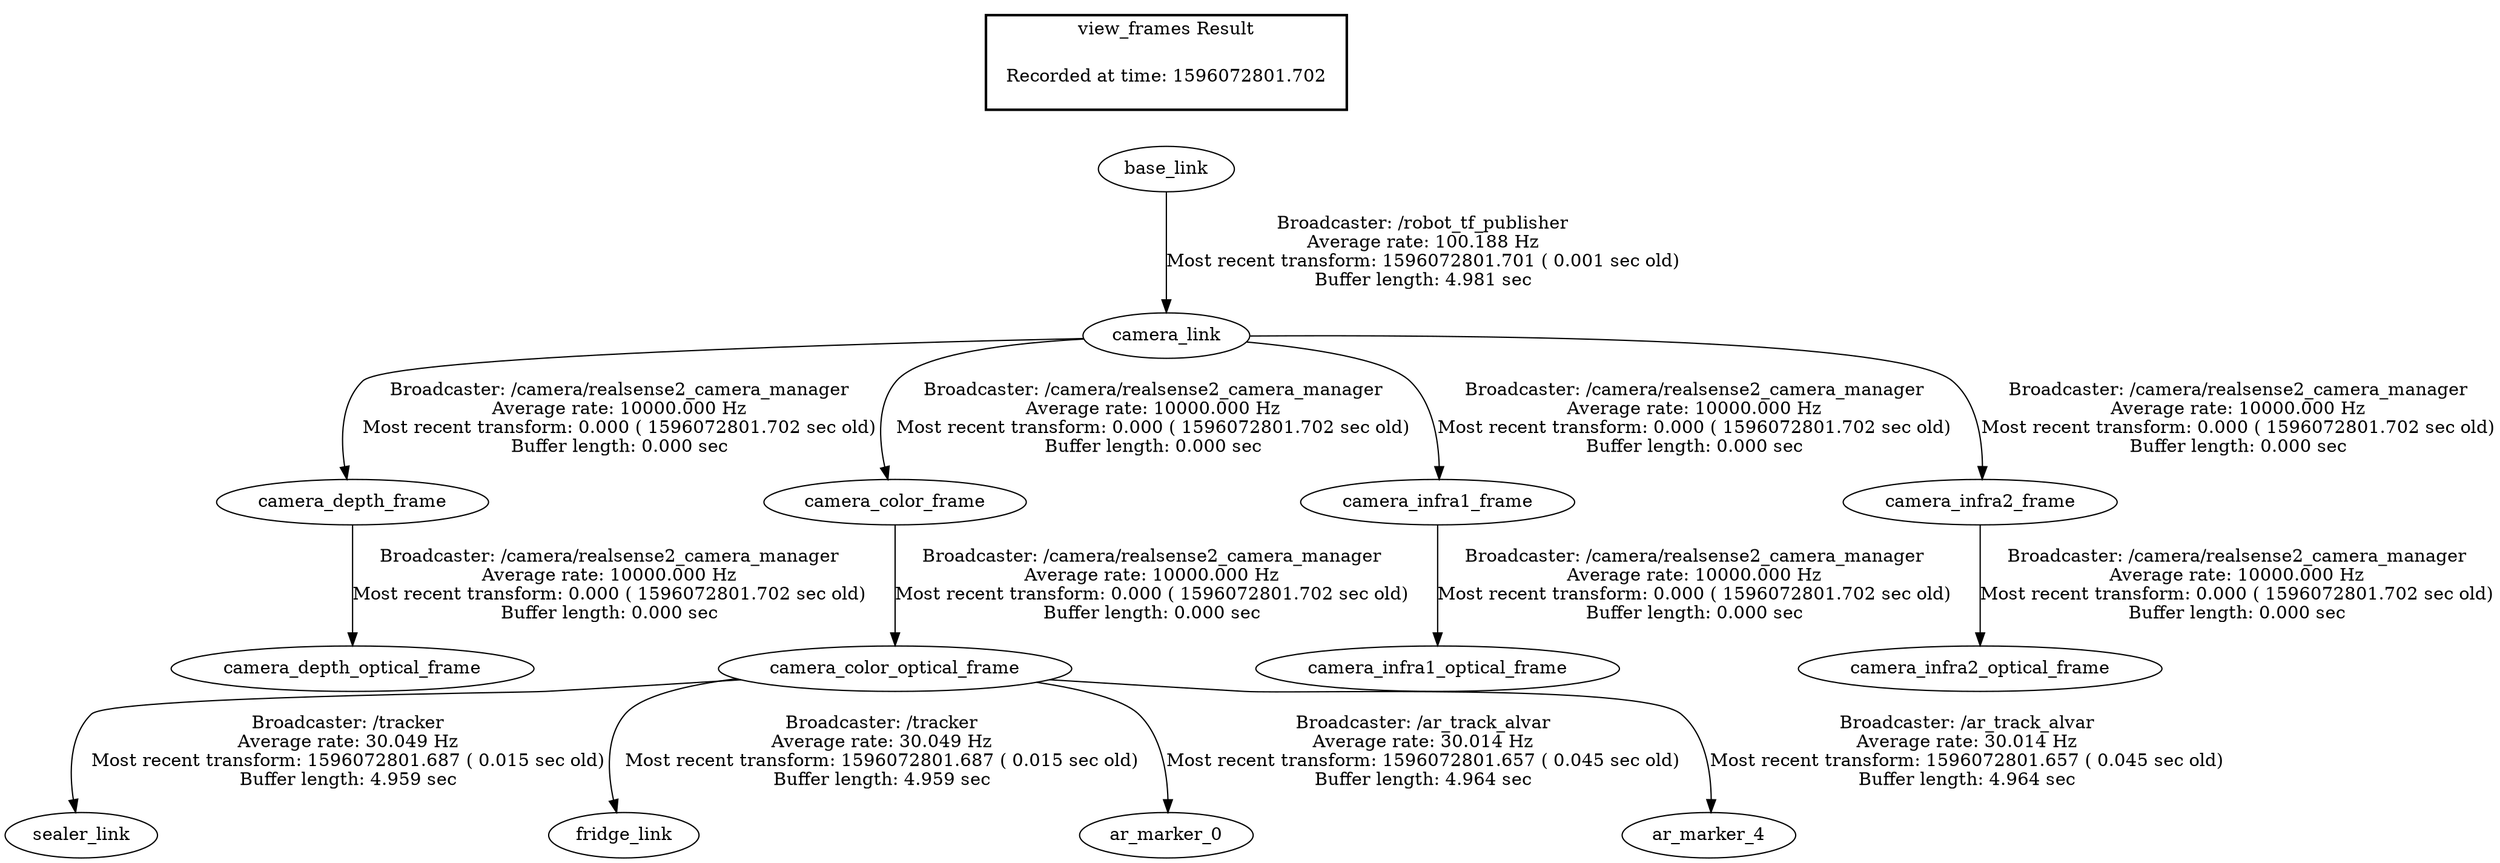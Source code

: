 digraph G {
"camera_link" -> "camera_depth_frame"[label="Broadcaster: /camera/realsense2_camera_manager\nAverage rate: 10000.000 Hz\nMost recent transform: 0.000 ( 1596072801.702 sec old)\nBuffer length: 0.000 sec\n"];
"base_link" -> "camera_link"[label="Broadcaster: /robot_tf_publisher\nAverage rate: 100.188 Hz\nMost recent transform: 1596072801.701 ( 0.001 sec old)\nBuffer length: 4.981 sec\n"];
"camera_depth_frame" -> "camera_depth_optical_frame"[label="Broadcaster: /camera/realsense2_camera_manager\nAverage rate: 10000.000 Hz\nMost recent transform: 0.000 ( 1596072801.702 sec old)\nBuffer length: 0.000 sec\n"];
"camera_link" -> "camera_color_frame"[label="Broadcaster: /camera/realsense2_camera_manager\nAverage rate: 10000.000 Hz\nMost recent transform: 0.000 ( 1596072801.702 sec old)\nBuffer length: 0.000 sec\n"];
"camera_color_frame" -> "camera_color_optical_frame"[label="Broadcaster: /camera/realsense2_camera_manager\nAverage rate: 10000.000 Hz\nMost recent transform: 0.000 ( 1596072801.702 sec old)\nBuffer length: 0.000 sec\n"];
"camera_link" -> "camera_infra1_frame"[label="Broadcaster: /camera/realsense2_camera_manager\nAverage rate: 10000.000 Hz\nMost recent transform: 0.000 ( 1596072801.702 sec old)\nBuffer length: 0.000 sec\n"];
"camera_infra1_frame" -> "camera_infra1_optical_frame"[label="Broadcaster: /camera/realsense2_camera_manager\nAverage rate: 10000.000 Hz\nMost recent transform: 0.000 ( 1596072801.702 sec old)\nBuffer length: 0.000 sec\n"];
"camera_link" -> "camera_infra2_frame"[label="Broadcaster: /camera/realsense2_camera_manager\nAverage rate: 10000.000 Hz\nMost recent transform: 0.000 ( 1596072801.702 sec old)\nBuffer length: 0.000 sec\n"];
"camera_infra2_frame" -> "camera_infra2_optical_frame"[label="Broadcaster: /camera/realsense2_camera_manager\nAverage rate: 10000.000 Hz\nMost recent transform: 0.000 ( 1596072801.702 sec old)\nBuffer length: 0.000 sec\n"];
"camera_color_optical_frame" -> "sealer_link"[label="Broadcaster: /tracker\nAverage rate: 30.049 Hz\nMost recent transform: 1596072801.687 ( 0.015 sec old)\nBuffer length: 4.959 sec\n"];
"camera_color_optical_frame" -> "fridge_link"[label="Broadcaster: /tracker\nAverage rate: 30.049 Hz\nMost recent transform: 1596072801.687 ( 0.015 sec old)\nBuffer length: 4.959 sec\n"];
"camera_color_optical_frame" -> "ar_marker_0"[label="Broadcaster: /ar_track_alvar\nAverage rate: 30.014 Hz\nMost recent transform: 1596072801.657 ( 0.045 sec old)\nBuffer length: 4.964 sec\n"];
"camera_color_optical_frame" -> "ar_marker_4"[label="Broadcaster: /ar_track_alvar\nAverage rate: 30.014 Hz\nMost recent transform: 1596072801.657 ( 0.045 sec old)\nBuffer length: 4.964 sec\n"];
edge [style=invis];
 subgraph cluster_legend { style=bold; color=black; label ="view_frames Result";
"Recorded at time: 1596072801.702"[ shape=plaintext ] ;
 }->"base_link";
}